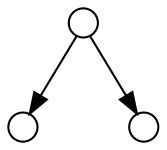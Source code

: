 digraph G {
	graph [fontname = "Helvetica"];
	node [fontname = "Helvetica",shape=circle,width=0.2];
	edge [fontname = "Helvetica"];

	5 [label=""];
	11 [label=""];
	21 [label=""];

	11 -> 5;
	m11 [label="", width=0.1, style=invis];
	11 -> m11 [style=invis]
	11 -> 21;
	{rank=same 5 -> m11 -> 21 [style=invis]};
}
